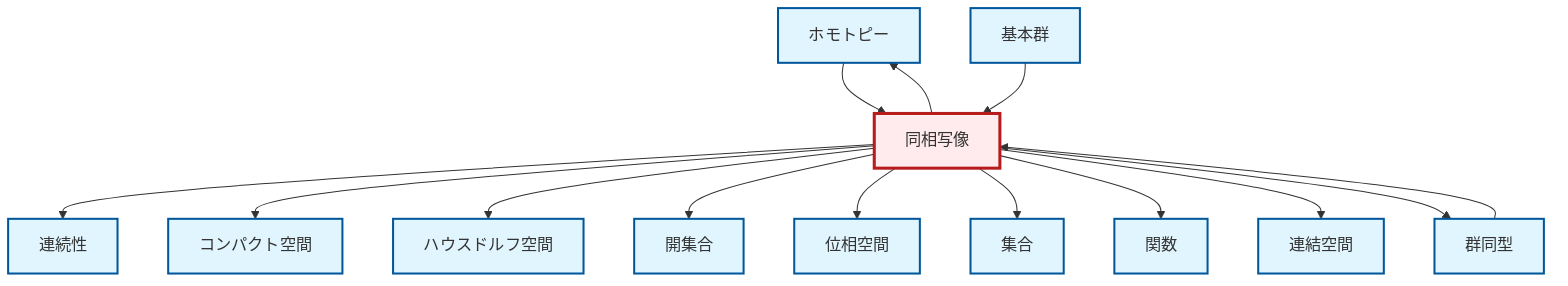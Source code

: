 graph TD
    classDef definition fill:#e1f5fe,stroke:#01579b,stroke-width:2px
    classDef theorem fill:#f3e5f5,stroke:#4a148c,stroke-width:2px
    classDef axiom fill:#fff3e0,stroke:#e65100,stroke-width:2px
    classDef example fill:#e8f5e9,stroke:#1b5e20,stroke-width:2px
    classDef current fill:#ffebee,stroke:#b71c1c,stroke-width:3px
    def-homotopy["ホモトピー"]:::definition
    def-function["関数"]:::definition
    def-set["集合"]:::definition
    def-homeomorphism["同相写像"]:::definition
    def-compact["コンパクト空間"]:::definition
    def-isomorphism["群同型"]:::definition
    def-continuity["連続性"]:::definition
    def-hausdorff["ハウスドルフ空間"]:::definition
    def-open-set["開集合"]:::definition
    def-fundamental-group["基本群"]:::definition
    def-topological-space["位相空間"]:::definition
    def-connected["連結空間"]:::definition
    def-homeomorphism --> def-continuity
    def-homeomorphism --> def-compact
    def-homeomorphism --> def-homotopy
    def-homotopy --> def-homeomorphism
    def-homeomorphism --> def-hausdorff
    def-homeomorphism --> def-open-set
    def-homeomorphism --> def-topological-space
    def-homeomorphism --> def-set
    def-fundamental-group --> def-homeomorphism
    def-isomorphism --> def-homeomorphism
    def-homeomorphism --> def-function
    def-homeomorphism --> def-connected
    def-homeomorphism --> def-isomorphism
    class def-homeomorphism current